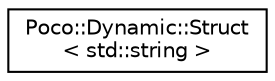 digraph "Graphical Class Hierarchy"
{
 // LATEX_PDF_SIZE
  edge [fontname="Helvetica",fontsize="10",labelfontname="Helvetica",labelfontsize="10"];
  node [fontname="Helvetica",fontsize="10",shape=record];
  rankdir="LR";
  Node0 [label="Poco::Dynamic::Struct\l\< std::string \>",height=0.2,width=0.4,color="black", fillcolor="white", style="filled",URL="$classPoco_1_1Dynamic_1_1Struct.html",tooltip=" "];
}
